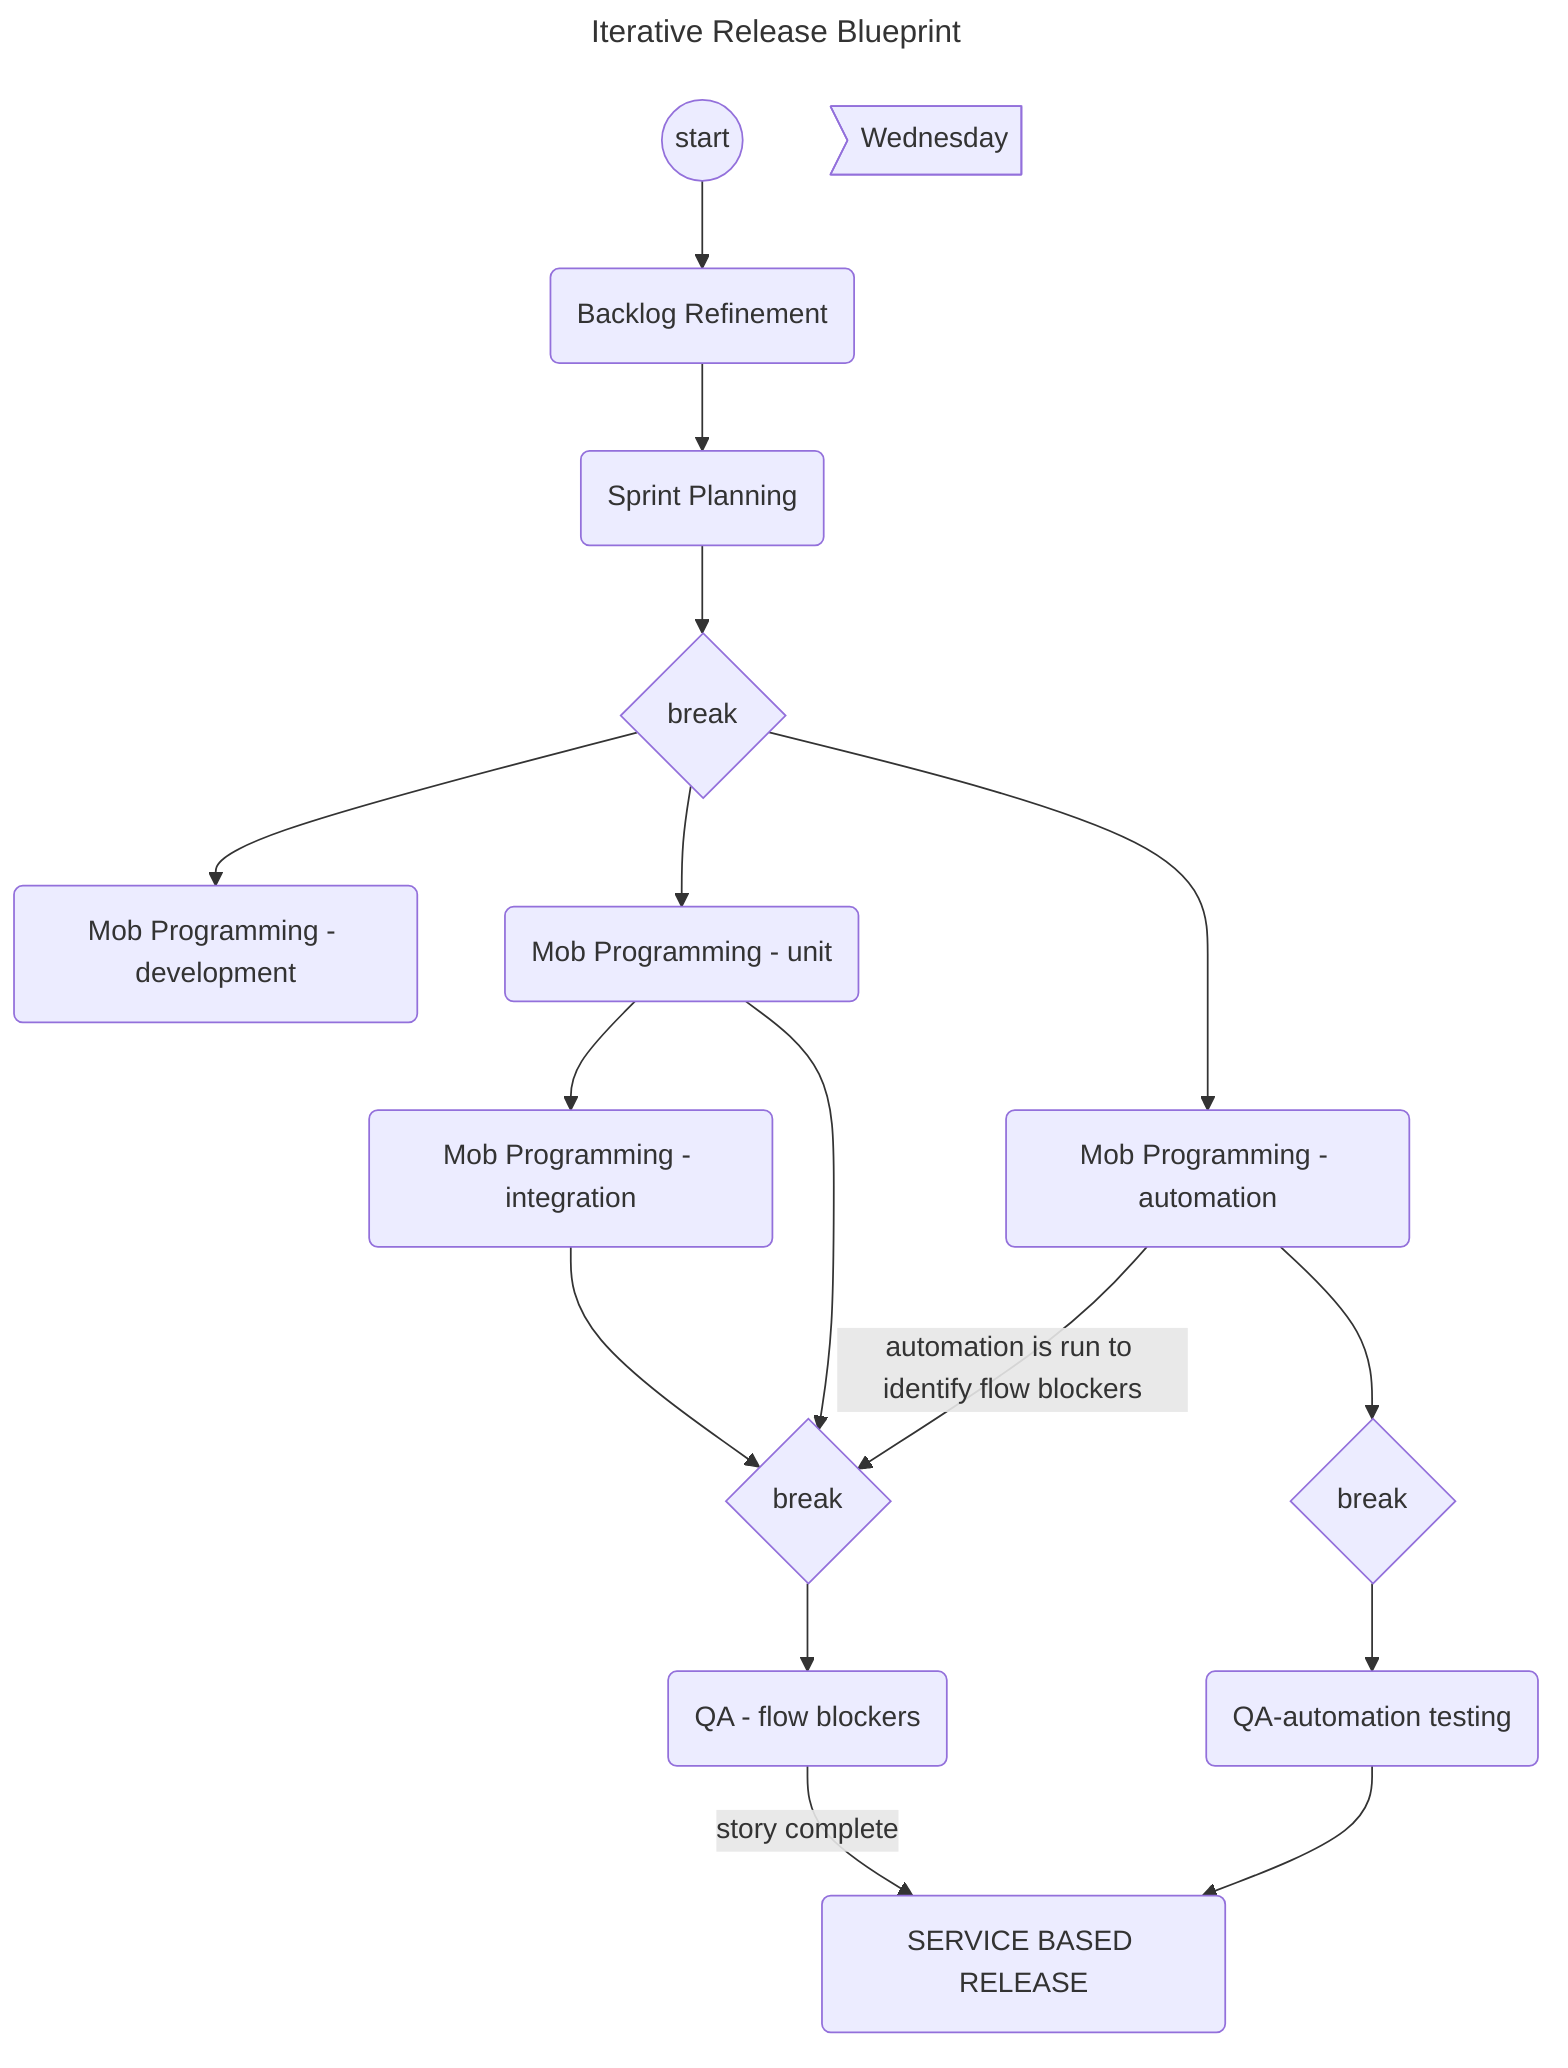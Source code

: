 ---
title: Iterative Release Blueprint
---

flowchart TD

id1((start))-->A(Backlog Refinement)
A(Backlog Refinement)-->B(Sprint Planning)

id2>Wednesday]
B(Sprint Planning)

B(Sprint Planning)-->id3{break}

id3{break}-->C(Mob Programming - development)
id3{break}-->D(Mob Programming - unit)-->F(Mob Programming - integration)
id3{break}-->E(Mob Programming - automation)

D(Mob Programming - unit)-->id4{break}
E(Mob Programming - automation)-->|automation is run to identify flow blockers|id4{break}
F(Mob Programming - integration)-->id4{break}

id4{break}-->G(QA - flow blockers)

E(Mob Programming - automation)-->id5{break}-->H(QA - automation testing)
H(QA-automation testing)-->X(SERVICE BASED RELEASE)

G(QA - flow blockers)-->|story complete|X(SERVICE BASED RELEASE)